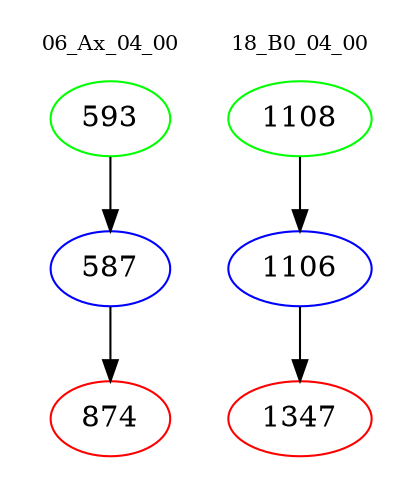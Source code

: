 digraph{
subgraph cluster_0 {
color = white
label = "06_Ax_04_00";
fontsize=10;
T0_593 [label="593", color="green"]
T0_593 -> T0_587 [color="black"]
T0_587 [label="587", color="blue"]
T0_587 -> T0_874 [color="black"]
T0_874 [label="874", color="red"]
}
subgraph cluster_1 {
color = white
label = "18_B0_04_00";
fontsize=10;
T1_1108 [label="1108", color="green"]
T1_1108 -> T1_1106 [color="black"]
T1_1106 [label="1106", color="blue"]
T1_1106 -> T1_1347 [color="black"]
T1_1347 [label="1347", color="red"]
}
}
